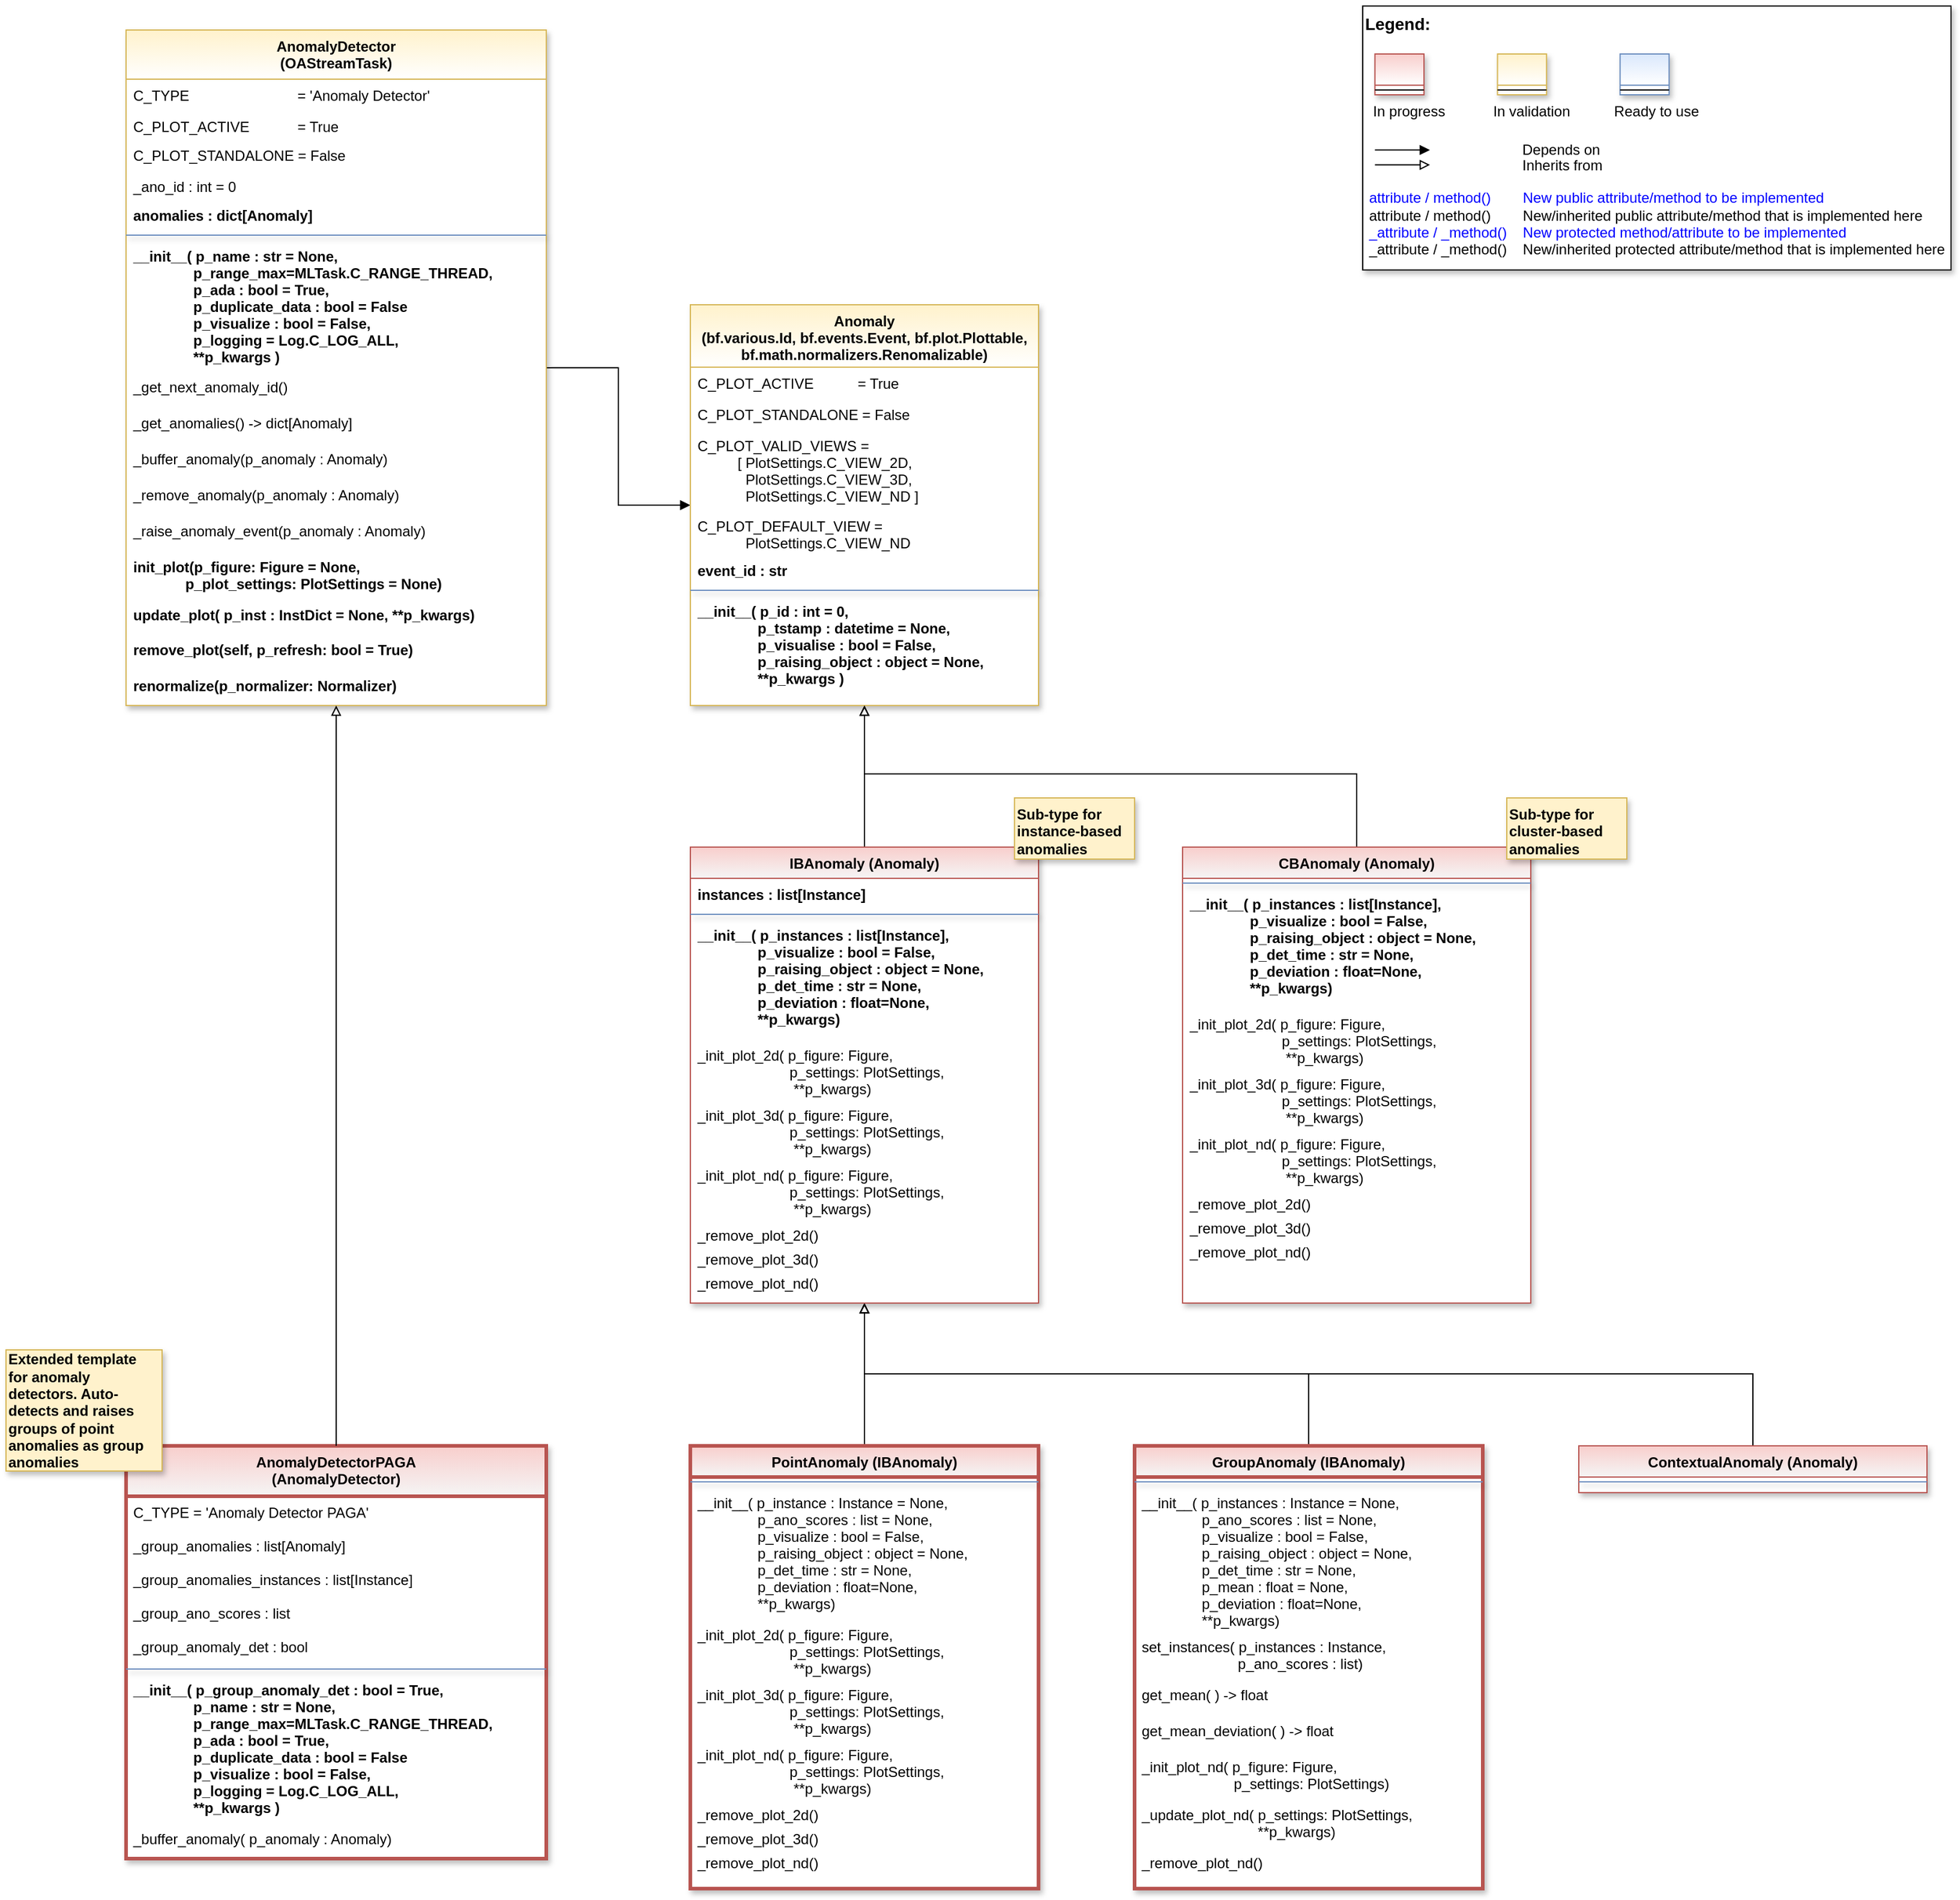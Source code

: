 <mxfile version="26.0.9">
  <diagram id="C5RBs43oDa-KdzZeNtuy" name="Page-1">
    <mxGraphModel dx="2004" dy="1237" grid="1" gridSize="10" guides="1" tooltips="1" connect="1" arrows="1" fold="1" page="1" pageScale="1" pageWidth="2336" pageHeight="1654" math="0" shadow="0">
      <root>
        <mxCell id="WIyWlLk6GJQsqaUBKTNV-0" />
        <mxCell id="WIyWlLk6GJQsqaUBKTNV-1" parent="WIyWlLk6GJQsqaUBKTNV-0" />
        <mxCell id="fcJVb3HREh7NScvAmxeq-0" value="" style="group" parent="WIyWlLk6GJQsqaUBKTNV-1" vertex="1" connectable="0">
          <mxGeometry x="1180" y="40" width="490" height="220" as="geometry" />
        </mxCell>
        <mxCell id="fcJVb3HREh7NScvAmxeq-1" value="&lt;font color=&quot;#000000&quot; size=&quot;1&quot;&gt;&lt;b style=&quot;font-size: 14px&quot;&gt;Legend:&lt;br&gt;&lt;/b&gt;&lt;/font&gt;&lt;br&gt;&lt;br&gt;&lt;br&gt;&lt;font color=&quot;#0000ff&quot; style=&quot;font-size: 6px&quot;&gt;&lt;br&gt;&lt;/font&gt;&lt;span style=&quot;color: rgb(0 , 0 , 0)&quot;&gt;&lt;font style=&quot;font-size: 4px&quot;&gt;&amp;nbsp; &amp;nbsp;&lt;/font&gt;&amp;nbsp;In progress&amp;nbsp; &amp;nbsp; &amp;nbsp; &amp;nbsp; &amp;nbsp; &amp;nbsp; In validation&amp;nbsp; &amp;nbsp; &amp;nbsp; &amp;nbsp; &amp;nbsp; &amp;nbsp;Ready to use&lt;/span&gt;&lt;font color=&quot;#000000&quot;&gt;&amp;nbsp;&lt;br&gt;&lt;/font&gt;&lt;font color=&quot;#0000ff&quot;&gt;&lt;br&gt;&lt;br&gt;&lt;br&gt;&lt;br&gt;&amp;nbsp;attribute / method()&amp;nbsp; &amp;nbsp; &amp;nbsp; &amp;nbsp; New public attribute/method to be implemented&lt;/font&gt;&lt;br&gt;&lt;font color=&quot;#000000&quot;&gt;&amp;nbsp;&lt;/font&gt;&lt;font color=&quot;#000000&quot;&gt;attribute / method()&lt;span&gt; &lt;/span&gt;&amp;nbsp; &amp;nbsp; &amp;nbsp; &amp;nbsp;New/inherited public attribute/method that is implemented here&lt;br&gt;&lt;/font&gt;&lt;font color=&quot;#0000ff&quot;&gt;&amp;nbsp;_attribute /&amp;nbsp;&lt;/font&gt;&lt;font color=&quot;#0000ff&quot;&gt;_method()&amp;nbsp; &amp;nbsp; New protected method/attribute to be implemented&lt;/font&gt;&lt;br&gt;&lt;font color=&quot;#000000&quot;&gt;&amp;nbsp;_attribute / _method()&amp;nbsp; &amp;nbsp; New/inherited protected attribute/method that is implemented here&lt;br&gt;&lt;/font&gt;&lt;font color=&quot;#000000&quot;&gt;&lt;br&gt;&lt;br&gt;&lt;br&gt;&lt;br&gt;&lt;br&gt;&lt;/font&gt;" style="text;html=1;align=left;verticalAlign=top;whiteSpace=wrap;rounded=0;fontColor=#006600;strokeColor=#000000;shadow=1;fillColor=#ffffff;" parent="fcJVb3HREh7NScvAmxeq-0" vertex="1">
          <mxGeometry width="490.0" height="220" as="geometry" />
        </mxCell>
        <mxCell id="fcJVb3HREh7NScvAmxeq-2" value="Depends on" style="endArrow=block;html=1;labelPosition=right;verticalLabelPosition=middle;align=left;verticalAlign=middle;endFill=1;fontSize=12;" parent="fcJVb3HREh7NScvAmxeq-0" edge="1">
          <mxGeometry x="-1623.125" y="-2180" width="51.042" height="50" as="geometry">
            <mxPoint x="10.208" y="120.003" as="sourcePoint" />
            <mxPoint x="55.991" y="120.003" as="targetPoint" />
            <mxPoint x="98" as="offset" />
            <Array as="points">
              <mxPoint x="30.625" y="120" />
            </Array>
          </mxGeometry>
        </mxCell>
        <mxCell id="fcJVb3HREh7NScvAmxeq-3" value="Inherits from" style="endArrow=block;html=1;labelPosition=right;verticalLabelPosition=middle;align=left;verticalAlign=middle;endFill=0;fontSize=12;" parent="fcJVb3HREh7NScvAmxeq-0" edge="1">
          <mxGeometry x="-1623.125" y="-2180" width="51.042" height="50" as="geometry">
            <mxPoint x="10.208" y="132.385" as="sourcePoint" />
            <mxPoint x="55.991" y="132.385" as="targetPoint" />
            <mxPoint x="98" y="1" as="offset" />
          </mxGeometry>
        </mxCell>
        <mxCell id="fcJVb3HREh7NScvAmxeq-4" value="" style="swimlane;fontStyle=3;align=center;verticalAlign=top;childLayout=stackLayout;horizontal=1;startSize=26;horizontalStack=0;resizeParent=1;resizeLast=0;collapsible=1;marginBottom=0;rounded=0;shadow=1;strokeWidth=1;fillColor=#f8cecc;strokeColor=#b85450;gradientColor=#ffffff;swimlaneFillColor=#ffffff;" parent="fcJVb3HREh7NScvAmxeq-0" vertex="1">
          <mxGeometry x="10.208" y="40" width="40.833" height="34" as="geometry">
            <mxRectangle x="230" y="140" width="160" height="26" as="alternateBounds" />
          </mxGeometry>
        </mxCell>
        <mxCell id="fcJVb3HREh7NScvAmxeq-5" value="" style="line;html=1;strokeWidth=1;align=left;verticalAlign=middle;spacingTop=-1;spacingLeft=3;spacingRight=3;rotatable=0;labelPosition=right;points=[];portConstraint=eastwest;" parent="fcJVb3HREh7NScvAmxeq-4" vertex="1">
          <mxGeometry y="26" width="40.833" height="8" as="geometry" />
        </mxCell>
        <mxCell id="fcJVb3HREh7NScvAmxeq-6" value="" style="swimlane;fontStyle=3;align=center;verticalAlign=top;childLayout=stackLayout;horizontal=1;startSize=26;horizontalStack=0;resizeParent=1;resizeLast=0;collapsible=1;marginBottom=0;rounded=0;shadow=1;strokeWidth=1;fillColor=#fff2cc;strokeColor=#d6b656;gradientColor=#ffffff;swimlaneFillColor=#ffffff;" parent="fcJVb3HREh7NScvAmxeq-0" vertex="1">
          <mxGeometry x="112.292" y="40" width="40.833" height="34" as="geometry">
            <mxRectangle x="230" y="140" width="160" height="26" as="alternateBounds" />
          </mxGeometry>
        </mxCell>
        <mxCell id="fcJVb3HREh7NScvAmxeq-7" value="" style="line;html=1;strokeWidth=1;align=left;verticalAlign=middle;spacingTop=-1;spacingLeft=3;spacingRight=3;rotatable=0;labelPosition=right;points=[];portConstraint=eastwest;" parent="fcJVb3HREh7NScvAmxeq-6" vertex="1">
          <mxGeometry y="26" width="40.833" height="8" as="geometry" />
        </mxCell>
        <mxCell id="fcJVb3HREh7NScvAmxeq-8" value="" style="swimlane;fontStyle=3;align=center;verticalAlign=top;childLayout=stackLayout;horizontal=1;startSize=26;horizontalStack=0;resizeParent=1;resizeLast=0;collapsible=1;marginBottom=0;rounded=0;shadow=1;strokeWidth=1;fillColor=#dae8fc;strokeColor=#6c8ebf;gradientColor=#ffffff;swimlaneFillColor=#ffffff;" parent="fcJVb3HREh7NScvAmxeq-0" vertex="1">
          <mxGeometry x="214.375" y="40" width="40.833" height="34" as="geometry">
            <mxRectangle x="230" y="140" width="160" height="26" as="alternateBounds" />
          </mxGeometry>
        </mxCell>
        <mxCell id="fcJVb3HREh7NScvAmxeq-9" value="" style="line;html=1;strokeWidth=1;align=left;verticalAlign=middle;spacingTop=-1;spacingLeft=3;spacingRight=3;rotatable=0;labelPosition=right;points=[];portConstraint=eastwest;" parent="fcJVb3HREh7NScvAmxeq-8" vertex="1">
          <mxGeometry y="26" width="40.833" height="8" as="geometry" />
        </mxCell>
        <mxCell id="0cJ1NAXk0Xtcf3CmwPfC-0" style="edgeStyle=orthogonalEdgeStyle;rounded=0;orthogonalLoop=1;jettySize=auto;html=1;endArrow=block;endFill=1;" parent="WIyWlLk6GJQsqaUBKTNV-1" source="4use4ZCXdNiZSNTW99xv-1" target="4use4ZCXdNiZSNTW99xv-16" edge="1">
          <mxGeometry relative="1" as="geometry" />
        </mxCell>
        <mxCell id="4use4ZCXdNiZSNTW99xv-1" value="AnomalyDetector&#xa;(OAStreamTask)" style="swimlane;align=center;verticalAlign=top;childLayout=stackLayout;horizontal=1;startSize=41;horizontalStack=0;resizeParent=1;resizeLast=0;collapsible=1;marginBottom=0;rounded=0;shadow=1;strokeWidth=1;fillColor=#fff2cc;strokeColor=#d6b656;swimlaneFillColor=#ffffff;gradientColor=#FFFFFF;" parent="WIyWlLk6GJQsqaUBKTNV-1" vertex="1">
          <mxGeometry x="150" y="60" width="350" height="563" as="geometry">
            <mxRectangle x="230" y="140" width="160" height="26" as="alternateBounds" />
          </mxGeometry>
        </mxCell>
        <mxCell id="4use4ZCXdNiZSNTW99xv-2" value="C_TYPE                           = &#39;Anomaly Detector&#39;" style="text;align=left;verticalAlign=top;spacingLeft=4;spacingRight=4;overflow=hidden;rotatable=0;points=[[0,0.5],[1,0.5]];portConstraint=eastwest;fontStyle=0;fontColor=default;" parent="4use4ZCXdNiZSNTW99xv-1" vertex="1">
          <mxGeometry y="41" width="350" height="26" as="geometry" />
        </mxCell>
        <mxCell id="oLJumqx1HHhM9YScGNT0-0" value="C_PLOT_ACTIVE&amp;nbsp; &amp;nbsp; &amp;nbsp; &amp;nbsp; &amp;nbsp;&lt;span style=&quot;white-space: pre;&quot;&gt;&#x9;&lt;/span&gt;&amp;nbsp;= True" style="text;align=left;verticalAlign=top;spacingLeft=4;spacingRight=4;overflow=hidden;rotatable=0;points=[[0,0.5],[1,0.5]];portConstraint=eastwest;html=1;" parent="4use4ZCXdNiZSNTW99xv-1" vertex="1">
          <mxGeometry y="67" width="350" height="24" as="geometry" />
        </mxCell>
        <mxCell id="iRqbgX-deYLXcJWkZiLP-0" value="C_PLOT_STANDALONE = False" style="text;align=left;verticalAlign=top;spacingLeft=4;spacingRight=4;overflow=hidden;rotatable=0;points=[[0,0.5],[1,0.5]];portConstraint=eastwest;" parent="4use4ZCXdNiZSNTW99xv-1" vertex="1">
          <mxGeometry y="91" width="350" height="26" as="geometry" />
        </mxCell>
        <mxCell id="K-uiR6WVb6SvZu_kqw6H-5" value="_ano_id : int = 0" style="text;align=left;verticalAlign=top;spacingLeft=4;spacingRight=4;overflow=hidden;rotatable=0;points=[[0,0.5],[1,0.5]];portConstraint=eastwest;" parent="4use4ZCXdNiZSNTW99xv-1" vertex="1">
          <mxGeometry y="117" width="350" height="24" as="geometry" />
        </mxCell>
        <mxCell id="7JkVl93vQoOUYRVFK4Rs-0" value="anomalies : dict[Anomaly]" style="text;align=left;verticalAlign=top;spacingLeft=4;spacingRight=4;overflow=hidden;rotatable=0;points=[[0,0.5],[1,0.5]];portConstraint=eastwest;fontStyle=1" parent="4use4ZCXdNiZSNTW99xv-1" vertex="1">
          <mxGeometry y="141" width="350" height="26" as="geometry" />
        </mxCell>
        <mxCell id="4use4ZCXdNiZSNTW99xv-5" value="" style="line;html=1;strokeWidth=1;align=center;verticalAlign=top;spacingTop=-1;spacingLeft=3;spacingRight=3;rotatable=0;labelPosition=right;points=[];portConstraint=eastwest;rounded=0;shadow=1;strokeColor=#6c8ebf;swimlaneFillColor=#ffffff;fontFamily=Helvetica;fontSize=12;fontColor=default;fontStyle=3;fillColor=#dae8fc;gradientColor=#ffffff;" parent="4use4ZCXdNiZSNTW99xv-1" vertex="1">
          <mxGeometry y="167" width="350" height="8" as="geometry" />
        </mxCell>
        <mxCell id="4use4ZCXdNiZSNTW99xv-6" value="__init__( p_name : str = None,&#xa;               p_range_max=MLTask.C_RANGE_THREAD,&#xa;               p_ada : bool = True,&#xa;               p_duplicate_data : bool = False&#xa;               p_visualize : bool = False,&#xa;               p_logging = Log.C_LOG_ALL,&#xa;               **p_kwargs )" style="text;align=left;verticalAlign=top;spacingLeft=4;spacingRight=4;overflow=hidden;rotatable=0;points=[[0,0.5],[1,0.5]];portConstraint=eastwest;fontStyle=1" parent="4use4ZCXdNiZSNTW99xv-1" vertex="1">
          <mxGeometry y="175" width="350" height="109" as="geometry" />
        </mxCell>
        <mxCell id="N38WU9mJ-Era6qwWuLtT-0" value="_get_next_anomaly_id()" style="text;align=left;verticalAlign=top;spacingLeft=4;spacingRight=4;overflow=hidden;rotatable=0;points=[[0,0.5],[1,0.5]];portConstraint=eastwest;shadow=1;" parent="4use4ZCXdNiZSNTW99xv-1" vertex="1">
          <mxGeometry y="284" width="350" height="30" as="geometry" />
        </mxCell>
        <mxCell id="4use4ZCXdNiZSNTW99xv-8" value="_get_anomalies() -&gt; dict[Anomaly]" style="text;align=left;verticalAlign=top;spacingLeft=4;spacingRight=4;overflow=hidden;rotatable=0;points=[[0,0.5],[1,0.5]];portConstraint=eastwest;shadow=1;fontStyle=0;fontColor=default;" parent="4use4ZCXdNiZSNTW99xv-1" vertex="1">
          <mxGeometry y="314" width="350" height="30" as="geometry" />
        </mxCell>
        <mxCell id="oLJumqx1HHhM9YScGNT0-2" value="_buffer_anomaly(p_anomaly : Anomaly)" style="text;align=left;verticalAlign=top;spacingLeft=4;spacingRight=4;overflow=hidden;rotatable=0;points=[[0,0.5],[1,0.5]];portConstraint=eastwest;shadow=1;" parent="4use4ZCXdNiZSNTW99xv-1" vertex="1">
          <mxGeometry y="344" width="350" height="30" as="geometry" />
        </mxCell>
        <mxCell id="oLJumqx1HHhM9YScGNT0-3" value="_remove_anomaly(p_anomaly : Anomaly)" style="text;align=left;verticalAlign=top;spacingLeft=4;spacingRight=4;overflow=hidden;rotatable=0;points=[[0,0.5],[1,0.5]];portConstraint=eastwest;shadow=1;" parent="4use4ZCXdNiZSNTW99xv-1" vertex="1">
          <mxGeometry y="374" width="350" height="30" as="geometry" />
        </mxCell>
        <mxCell id="oLJumqx1HHhM9YScGNT0-4" value="_raise_anomaly_event(p_anomaly : Anomaly)" style="text;align=left;verticalAlign=top;spacingLeft=4;spacingRight=4;overflow=hidden;rotatable=0;points=[[0,0.5],[1,0.5]];portConstraint=eastwest;shadow=1;" parent="4use4ZCXdNiZSNTW99xv-1" vertex="1">
          <mxGeometry y="404" width="350" height="30" as="geometry" />
        </mxCell>
        <mxCell id="oLJumqx1HHhM9YScGNT0-5" value="init_plot(p_figure: Figure = None,&#xa;             p_plot_settings: PlotSettings = None)" style="text;align=left;verticalAlign=top;spacingLeft=4;spacingRight=4;overflow=hidden;rotatable=0;points=[[0,0.5],[1,0.5]];portConstraint=eastwest;shadow=1;fontStyle=1" parent="4use4ZCXdNiZSNTW99xv-1" vertex="1">
          <mxGeometry y="434" width="350" height="40" as="geometry" />
        </mxCell>
        <mxCell id="oLJumqx1HHhM9YScGNT0-6" value="update_plot( p_inst : InstDict = None, **p_kwargs)" style="text;align=left;verticalAlign=top;spacingLeft=4;spacingRight=4;overflow=hidden;rotatable=0;points=[[0,0.5],[1,0.5]];portConstraint=eastwest;shadow=1;fontStyle=1" parent="4use4ZCXdNiZSNTW99xv-1" vertex="1">
          <mxGeometry y="474" width="350" height="29" as="geometry" />
        </mxCell>
        <mxCell id="oLJumqx1HHhM9YScGNT0-7" value="remove_plot(self, p_refresh: bool = True)" style="text;align=left;verticalAlign=top;spacingLeft=4;spacingRight=4;overflow=hidden;rotatable=0;points=[[0,0.5],[1,0.5]];portConstraint=eastwest;shadow=1;fontStyle=1" parent="4use4ZCXdNiZSNTW99xv-1" vertex="1">
          <mxGeometry y="503" width="350" height="30" as="geometry" />
        </mxCell>
        <mxCell id="hOcUKRqpv3udX4BvXm5B-0" value="renormalize(p_normalizer: Normalizer) " style="text;align=left;verticalAlign=top;spacingLeft=4;spacingRight=4;overflow=hidden;rotatable=0;points=[[0,0.5],[1,0.5]];portConstraint=eastwest;shadow=1;fontStyle=1" parent="4use4ZCXdNiZSNTW99xv-1" vertex="1">
          <mxGeometry y="533" width="350" height="30" as="geometry" />
        </mxCell>
        <mxCell id="4use4ZCXdNiZSNTW99xv-16" value="Anomaly &#xa;(bf.various.Id, bf.events.Event, bf.plot.Plottable,&#xa;bf.math.normalizers.Renomalizable)" style="swimlane;fontStyle=1;align=center;verticalAlign=top;childLayout=stackLayout;horizontal=1;startSize=52;horizontalStack=0;resizeParent=1;resizeLast=0;collapsible=1;marginBottom=0;rounded=0;shadow=1;strokeWidth=1;fillColor=#fff2cc;strokeColor=#d6b656;swimlaneFillColor=#ffffff;fontFamily=Helvetica;fontSize=12;gradientColor=#FFFFFF;" parent="WIyWlLk6GJQsqaUBKTNV-1" vertex="1">
          <mxGeometry x="620" y="289" width="290" height="334" as="geometry">
            <mxRectangle x="230" y="140" width="160" height="26" as="alternateBounds" />
          </mxGeometry>
        </mxCell>
        <mxCell id="oLJumqx1HHhM9YScGNT0-23" value="C_PLOT_ACTIVE           = True" style="text;align=left;verticalAlign=top;spacingLeft=4;spacingRight=4;overflow=hidden;rotatable=0;points=[[0,0.5],[1,0.5]];portConstraint=eastwest;" parent="4use4ZCXdNiZSNTW99xv-16" vertex="1">
          <mxGeometry y="52" width="290" height="26" as="geometry" />
        </mxCell>
        <mxCell id="oLJumqx1HHhM9YScGNT0-24" value="C_PLOT_STANDALONE = False" style="text;align=left;verticalAlign=top;spacingLeft=4;spacingRight=4;overflow=hidden;rotatable=0;points=[[0,0.5],[1,0.5]];portConstraint=eastwest;" parent="4use4ZCXdNiZSNTW99xv-16" vertex="1">
          <mxGeometry y="78" width="290" height="26" as="geometry" />
        </mxCell>
        <mxCell id="oLJumqx1HHhM9YScGNT0-25" value="C_PLOT_VALID_VIEWS = &#xa;          [ PlotSettings.C_VIEW_2D, &#xa;            PlotSettings.C_VIEW_3D, &#xa;            PlotSettings.C_VIEW_ND ]" style="text;align=left;verticalAlign=top;spacingLeft=4;spacingRight=4;overflow=hidden;rotatable=0;points=[[0,0.5],[1,0.5]];portConstraint=eastwest;" parent="4use4ZCXdNiZSNTW99xv-16" vertex="1">
          <mxGeometry y="104" width="290" height="67" as="geometry" />
        </mxCell>
        <mxCell id="oLJumqx1HHhM9YScGNT0-26" value="C_PLOT_DEFAULT_VIEW = &#xa;            PlotSettings.C_VIEW_ND" style="text;align=left;verticalAlign=top;spacingLeft=4;spacingRight=4;overflow=hidden;rotatable=0;points=[[0,0.5],[1,0.5]];portConstraint=eastwest;" parent="4use4ZCXdNiZSNTW99xv-16" vertex="1">
          <mxGeometry y="171" width="290" height="37" as="geometry" />
        </mxCell>
        <mxCell id="K-uiR6WVb6SvZu_kqw6H-1" value="event_id : str" style="text;align=left;verticalAlign=top;spacingLeft=4;spacingRight=4;overflow=hidden;rotatable=0;points=[[0,0.5],[1,0.5]];portConstraint=eastwest;fontStyle=1" parent="4use4ZCXdNiZSNTW99xv-16" vertex="1">
          <mxGeometry y="208" width="290" height="26" as="geometry" />
        </mxCell>
        <mxCell id="4use4ZCXdNiZSNTW99xv-20" value="" style="line;html=1;strokeWidth=1;align=center;verticalAlign=top;spacingTop=-1;spacingLeft=3;spacingRight=3;rotatable=0;labelPosition=right;points=[];portConstraint=eastwest;rounded=0;shadow=1;strokeColor=#6c8ebf;swimlaneFillColor=#ffffff;fontFamily=Helvetica;fontSize=12;fontColor=default;fontStyle=1;fillColor=#dae8fc;gradientColor=#ffffff;" parent="4use4ZCXdNiZSNTW99xv-16" vertex="1">
          <mxGeometry y="234" width="290" height="8" as="geometry" />
        </mxCell>
        <mxCell id="4use4ZCXdNiZSNTW99xv-21" value="__init__( p_id : int = 0,&#xa;               p_tstamp : datetime = None,&#xa;               p_visualise : bool = False,&#xa;               p_raising_object : object = None,&#xa;               **p_kwargs )" style="text;align=left;verticalAlign=top;spacingLeft=4;spacingRight=4;overflow=hidden;rotatable=0;points=[[0,0.5],[1,0.5]];portConstraint=eastwest;fontStyle=1" parent="4use4ZCXdNiZSNTW99xv-16" vertex="1">
          <mxGeometry y="242" width="290" height="82" as="geometry" />
        </mxCell>
        <mxCell id="7JkVl93vQoOUYRVFK4Rs-23" style="edgeStyle=orthogonalEdgeStyle;rounded=0;orthogonalLoop=1;jettySize=auto;html=1;endArrow=block;endFill=0;" parent="WIyWlLk6GJQsqaUBKTNV-1" source="p2okAq9_pR5mkignAm-u-1" target="7JkVl93vQoOUYRVFK4Rs-1" edge="1">
          <mxGeometry relative="1" as="geometry" />
        </mxCell>
        <mxCell id="p2okAq9_pR5mkignAm-u-1" value="PointAnomaly (IBAnomaly)" style="swimlane;fontStyle=1;align=center;verticalAlign=top;childLayout=stackLayout;horizontal=1;startSize=26;horizontalStack=0;resizeParent=1;resizeLast=0;collapsible=1;marginBottom=0;rounded=0;shadow=1;strokeWidth=3;fillColor=#f8cecc;strokeColor=#b85450;swimlaneFillColor=#ffffff;fontFamily=Helvetica;fontSize=12;gradientColor=#F5F5F5;" parent="WIyWlLk6GJQsqaUBKTNV-1" vertex="1">
          <mxGeometry x="620" y="1240" width="290" height="369" as="geometry">
            <mxRectangle x="230" y="140" width="160" height="26" as="alternateBounds" />
          </mxGeometry>
        </mxCell>
        <mxCell id="p2okAq9_pR5mkignAm-u-5" value="" style="line;html=1;strokeWidth=1;align=center;verticalAlign=top;spacingTop=-1;spacingLeft=3;spacingRight=3;rotatable=0;labelPosition=right;points=[];portConstraint=eastwest;rounded=0;shadow=1;strokeColor=#6c8ebf;swimlaneFillColor=#ffffff;fontFamily=Helvetica;fontSize=12;fontColor=default;fontStyle=1;fillColor=#dae8fc;gradientColor=#ffffff;" parent="p2okAq9_pR5mkignAm-u-1" vertex="1">
          <mxGeometry y="26" width="290" height="8" as="geometry" />
        </mxCell>
        <mxCell id="p2okAq9_pR5mkignAm-u-6" value="__init__( p_instance : Instance = None,&#xa;               p_ano_scores : list = None,&#xa;               p_visualize : bool = False,&#xa;               p_raising_object : object = None,&#xa;               p_det_time : str = None,&#xa;               p_deviation : float=None,&#xa;               **p_kwargs)" style="text;align=left;verticalAlign=top;spacingLeft=4;spacingRight=4;overflow=hidden;rotatable=0;points=[[0,0.5],[1,0.5]];portConstraint=eastwest;" parent="p2okAq9_pR5mkignAm-u-1" vertex="1">
          <mxGeometry y="34" width="290" height="110" as="geometry" />
        </mxCell>
        <mxCell id="oLJumqx1HHhM9YScGNT0-30" value="_init_plot_2d( p_figure: Figure,&#xa;                       p_settings: PlotSettings,&#xa;                        **p_kwargs)" style="text;align=left;verticalAlign=top;spacingLeft=4;spacingRight=4;overflow=hidden;rotatable=0;points=[[0,0.5],[1,0.5]];portConstraint=eastwest;" parent="p2okAq9_pR5mkignAm-u-1" vertex="1">
          <mxGeometry y="144" width="290" height="50" as="geometry" />
        </mxCell>
        <mxCell id="N38WU9mJ-Era6qwWuLtT-4" value="_init_plot_3d( p_figure: Figure,&#xa;                       p_settings: PlotSettings,&#xa;                        **p_kwargs)" style="text;align=left;verticalAlign=top;spacingLeft=4;spacingRight=4;overflow=hidden;rotatable=0;points=[[0,0.5],[1,0.5]];portConstraint=eastwest;" parent="p2okAq9_pR5mkignAm-u-1" vertex="1">
          <mxGeometry y="194" width="290" height="50" as="geometry" />
        </mxCell>
        <mxCell id="N38WU9mJ-Era6qwWuLtT-5" value="_init_plot_nd( p_figure: Figure,&#xa;                       p_settings: PlotSettings,&#xa;                        **p_kwargs)" style="text;align=left;verticalAlign=top;spacingLeft=4;spacingRight=4;overflow=hidden;rotatable=0;points=[[0,0.5],[1,0.5]];portConstraint=eastwest;" parent="p2okAq9_pR5mkignAm-u-1" vertex="1">
          <mxGeometry y="244" width="290" height="50" as="geometry" />
        </mxCell>
        <mxCell id="oLJumqx1HHhM9YScGNT0-31" value="_remove_plot_2d()" style="text;align=left;verticalAlign=top;spacingLeft=4;spacingRight=4;overflow=hidden;rotatable=0;points=[[0,0.5],[1,0.5]];portConstraint=eastwest;" parent="p2okAq9_pR5mkignAm-u-1" vertex="1">
          <mxGeometry y="294" width="290" height="20" as="geometry" />
        </mxCell>
        <mxCell id="N38WU9mJ-Era6qwWuLtT-6" value="_remove_plot_3d()" style="text;align=left;verticalAlign=top;spacingLeft=4;spacingRight=4;overflow=hidden;rotatable=0;points=[[0,0.5],[1,0.5]];portConstraint=eastwest;" parent="p2okAq9_pR5mkignAm-u-1" vertex="1">
          <mxGeometry y="314" width="290" height="20" as="geometry" />
        </mxCell>
        <mxCell id="N38WU9mJ-Era6qwWuLtT-7" value="_remove_plot_nd()" style="text;align=left;verticalAlign=top;spacingLeft=4;spacingRight=4;overflow=hidden;rotatable=0;points=[[0,0.5],[1,0.5]];portConstraint=eastwest;" parent="p2okAq9_pR5mkignAm-u-1" vertex="1">
          <mxGeometry y="334" width="290" height="20" as="geometry" />
        </mxCell>
        <mxCell id="7JkVl93vQoOUYRVFK4Rs-24" style="edgeStyle=orthogonalEdgeStyle;rounded=0;orthogonalLoop=1;jettySize=auto;html=1;endArrow=block;endFill=0;" parent="WIyWlLk6GJQsqaUBKTNV-1" source="y2l99iwQbg-wAnSwsQFK-0" target="7JkVl93vQoOUYRVFK4Rs-1" edge="1">
          <mxGeometry relative="1" as="geometry">
            <Array as="points">
              <mxPoint x="1135" y="1180" />
              <mxPoint x="765" y="1180" />
            </Array>
          </mxGeometry>
        </mxCell>
        <mxCell id="y2l99iwQbg-wAnSwsQFK-0" value="GroupAnomaly (IBAnomaly)" style="swimlane;align=center;verticalAlign=top;childLayout=stackLayout;horizontal=1;startSize=26;horizontalStack=0;resizeParent=1;resizeLast=0;collapsible=1;marginBottom=0;rounded=0;shadow=1;strokeWidth=3;fillColor=#f8cecc;strokeColor=#b85450;swimlaneFillColor=#ffffff;gradientColor=#F5F5F5;" parent="WIyWlLk6GJQsqaUBKTNV-1" vertex="1">
          <mxGeometry x="990" y="1240" width="290" height="369" as="geometry">
            <mxRectangle x="230" y="140" width="160" height="26" as="alternateBounds" />
          </mxGeometry>
        </mxCell>
        <mxCell id="y2l99iwQbg-wAnSwsQFK-2" value="" style="line;html=1;strokeWidth=1;align=center;verticalAlign=top;spacingTop=-1;spacingLeft=3;spacingRight=3;rotatable=0;labelPosition=right;points=[];portConstraint=eastwest;rounded=0;shadow=1;strokeColor=#6c8ebf;swimlaneFillColor=#ffffff;fontFamily=Helvetica;fontSize=12;fontColor=default;fontStyle=1;fillColor=#dae8fc;gradientColor=#ffffff;" parent="y2l99iwQbg-wAnSwsQFK-0" vertex="1">
          <mxGeometry y="26" width="290" height="8" as="geometry" />
        </mxCell>
        <mxCell id="y2l99iwQbg-wAnSwsQFK-3" value="__init__( p_instances : Instance = None,&#xa;               p_ano_scores : list = None,&#xa;               p_visualize : bool = False,&#xa;               p_raising_object : object = None,&#xa;               p_det_time : str = None,&#xa;               p_mean : float = None,&#xa;               p_deviation : float=None,&#xa;               **p_kwargs)" style="text;align=left;verticalAlign=top;spacingLeft=4;spacingRight=4;overflow=hidden;rotatable=0;points=[[0,0.5],[1,0.5]];portConstraint=eastwest;" parent="y2l99iwQbg-wAnSwsQFK-0" vertex="1">
          <mxGeometry y="34" width="290" height="120" as="geometry" />
        </mxCell>
        <mxCell id="hOcUKRqpv3udX4BvXm5B-10" value="set_instances( p_instances : Instance,&#xa;                        p_ano_scores : list)" style="text;align=left;verticalAlign=top;spacingLeft=4;spacingRight=4;overflow=hidden;rotatable=0;points=[[0,0.5],[1,0.5]];portConstraint=eastwest;" parent="y2l99iwQbg-wAnSwsQFK-0" vertex="1">
          <mxGeometry y="154" width="290" height="40" as="geometry" />
        </mxCell>
        <mxCell id="iRqbgX-deYLXcJWkZiLP-6" value="get_mean( ) -&gt; float" style="text;align=left;verticalAlign=top;spacingLeft=4;spacingRight=4;overflow=hidden;rotatable=0;points=[[0,0.5],[1,0.5]];portConstraint=eastwest;" parent="y2l99iwQbg-wAnSwsQFK-0" vertex="1">
          <mxGeometry y="194" width="290" height="30" as="geometry" />
        </mxCell>
        <mxCell id="0cJ1NAXk0Xtcf3CmwPfC-10" value="get_mean_deviation( ) -&gt; float" style="text;align=left;verticalAlign=top;spacingLeft=4;spacingRight=4;overflow=hidden;rotatable=0;points=[[0,0.5],[1,0.5]];portConstraint=eastwest;" parent="y2l99iwQbg-wAnSwsQFK-0" vertex="1">
          <mxGeometry y="224" width="290" height="30" as="geometry" />
        </mxCell>
        <mxCell id="oLJumqx1HHhM9YScGNT0-34" value="_init_plot_nd( p_figure: Figure,&#xa;                       p_settings: PlotSettings)" style="text;align=left;verticalAlign=top;spacingLeft=4;spacingRight=4;overflow=hidden;rotatable=0;points=[[0,0.5],[1,0.5]];portConstraint=eastwest;" parent="y2l99iwQbg-wAnSwsQFK-0" vertex="1">
          <mxGeometry y="254" width="290" height="40" as="geometry" />
        </mxCell>
        <mxCell id="N38WU9mJ-Era6qwWuLtT-8" value="_update_plot_nd( p_settings: PlotSettings,&#xa;                             **p_kwargs)" style="text;align=left;verticalAlign=top;spacingLeft=4;spacingRight=4;overflow=hidden;rotatable=0;points=[[0,0.5],[1,0.5]];portConstraint=eastwest;" parent="y2l99iwQbg-wAnSwsQFK-0" vertex="1">
          <mxGeometry y="294" width="290" height="40" as="geometry" />
        </mxCell>
        <mxCell id="N38WU9mJ-Era6qwWuLtT-14" value="_remove_plot_nd()" style="text;align=left;verticalAlign=top;spacingLeft=4;spacingRight=4;overflow=hidden;rotatable=0;points=[[0,0.5],[1,0.5]];portConstraint=eastwest;" parent="y2l99iwQbg-wAnSwsQFK-0" vertex="1">
          <mxGeometry y="334" width="290" height="20" as="geometry" />
        </mxCell>
        <mxCell id="7JkVl93vQoOUYRVFK4Rs-25" style="edgeStyle=orthogonalEdgeStyle;rounded=0;orthogonalLoop=1;jettySize=auto;html=1;endArrow=block;endFill=0;" parent="WIyWlLk6GJQsqaUBKTNV-1" source="y2l99iwQbg-wAnSwsQFK-5" target="7JkVl93vQoOUYRVFK4Rs-1" edge="1">
          <mxGeometry relative="1" as="geometry">
            <Array as="points">
              <mxPoint x="1505" y="1180" />
              <mxPoint x="765" y="1180" />
            </Array>
          </mxGeometry>
        </mxCell>
        <mxCell id="y2l99iwQbg-wAnSwsQFK-5" value="ContextualAnomaly (Anomaly)" style="swimlane;fontStyle=1;align=center;verticalAlign=top;childLayout=stackLayout;horizontal=1;startSize=26;horizontalStack=0;resizeParent=1;resizeLast=0;collapsible=1;marginBottom=0;rounded=0;shadow=1;strokeWidth=1;fillColor=#f8cecc;strokeColor=#b85450;swimlaneFillColor=#ffffff;fontFamily=Helvetica;fontSize=12;gradientColor=#F5F5F5;" parent="WIyWlLk6GJQsqaUBKTNV-1" vertex="1">
          <mxGeometry x="1360" y="1240" width="290" height="39" as="geometry">
            <mxRectangle x="230" y="140" width="160" height="26" as="alternateBounds" />
          </mxGeometry>
        </mxCell>
        <mxCell id="y2l99iwQbg-wAnSwsQFK-7" value="" style="line;html=1;strokeWidth=1;align=center;verticalAlign=top;spacingTop=-1;spacingLeft=3;spacingRight=3;rotatable=0;labelPosition=right;points=[];portConstraint=eastwest;rounded=0;shadow=1;strokeColor=#6c8ebf;swimlaneFillColor=#ffffff;fontFamily=Helvetica;fontSize=12;fontColor=default;fontStyle=1;fillColor=#dae8fc;gradientColor=#ffffff;" parent="y2l99iwQbg-wAnSwsQFK-5" vertex="1">
          <mxGeometry y="26" width="290" height="8" as="geometry" />
        </mxCell>
        <mxCell id="hOcUKRqpv3udX4BvXm5B-1" value="AnomalyDetectorPAGA&#xa;(AnomalyDetector)" style="swimlane;fontStyle=1;align=center;verticalAlign=top;childLayout=stackLayout;horizontal=1;startSize=42;horizontalStack=0;resizeParent=1;resizeLast=0;collapsible=1;marginBottom=0;rounded=0;shadow=1;strokeWidth=3;fillColor=#f8cecc;strokeColor=#b85450;swimlaneFillColor=#ffffff;fontFamily=Helvetica;fontSize=12;gradientColor=#F5F5F5;" parent="WIyWlLk6GJQsqaUBKTNV-1" vertex="1">
          <mxGeometry x="150" y="1240" width="350" height="344" as="geometry">
            <mxRectangle x="230" y="140" width="160" height="26" as="alternateBounds" />
          </mxGeometry>
        </mxCell>
        <mxCell id="hOcUKRqpv3udX4BvXm5B-2" value="C_TYPE = &#39;Anomaly Detector PAGA&#39;" style="text;align=left;verticalAlign=top;spacingLeft=4;spacingRight=4;overflow=hidden;rotatable=0;points=[[0,0.5],[1,0.5]];portConstraint=eastwest;" parent="hOcUKRqpv3udX4BvXm5B-1" vertex="1">
          <mxGeometry y="42" width="350" height="28" as="geometry" />
        </mxCell>
        <mxCell id="K-uiR6WVb6SvZu_kqw6H-8" value="_group_anomalies : list[Anomaly]" style="text;align=left;verticalAlign=top;spacingLeft=4;spacingRight=4;overflow=hidden;rotatable=0;points=[[0,0.5],[1,0.5]];portConstraint=eastwest;" parent="hOcUKRqpv3udX4BvXm5B-1" vertex="1">
          <mxGeometry y="70" width="350" height="28" as="geometry" />
        </mxCell>
        <mxCell id="K-uiR6WVb6SvZu_kqw6H-9" value="_group_anomalies_instances : list[Instance]" style="text;align=left;verticalAlign=top;spacingLeft=4;spacingRight=4;overflow=hidden;rotatable=0;points=[[0,0.5],[1,0.5]];portConstraint=eastwest;" parent="hOcUKRqpv3udX4BvXm5B-1" vertex="1">
          <mxGeometry y="98" width="350" height="28" as="geometry" />
        </mxCell>
        <mxCell id="K-uiR6WVb6SvZu_kqw6H-10" value="_group_ano_scores : list" style="text;align=left;verticalAlign=top;spacingLeft=4;spacingRight=4;overflow=hidden;rotatable=0;points=[[0,0.5],[1,0.5]];portConstraint=eastwest;" parent="hOcUKRqpv3udX4BvXm5B-1" vertex="1">
          <mxGeometry y="126" width="350" height="28" as="geometry" />
        </mxCell>
        <mxCell id="K-uiR6WVb6SvZu_kqw6H-11" value="_group_anomaly_det : bool" style="text;align=left;verticalAlign=top;spacingLeft=4;spacingRight=4;overflow=hidden;rotatable=0;points=[[0,0.5],[1,0.5]];portConstraint=eastwest;" parent="hOcUKRqpv3udX4BvXm5B-1" vertex="1">
          <mxGeometry y="154" width="350" height="28" as="geometry" />
        </mxCell>
        <mxCell id="hOcUKRqpv3udX4BvXm5B-3" value="" style="line;html=1;strokeWidth=1;align=center;verticalAlign=top;spacingTop=-1;spacingLeft=3;spacingRight=3;rotatable=0;labelPosition=right;points=[];portConstraint=eastwest;rounded=0;shadow=1;strokeColor=#6c8ebf;swimlaneFillColor=#ffffff;fontFamily=Helvetica;fontSize=12;fontColor=default;fontStyle=1;fillColor=#dae8fc;gradientColor=#ffffff;" parent="hOcUKRqpv3udX4BvXm5B-1" vertex="1">
          <mxGeometry y="182" width="350" height="8" as="geometry" />
        </mxCell>
        <mxCell id="hOcUKRqpv3udX4BvXm5B-4" value="__init__( p_group_anomaly_det : bool = True,&#xa;               p_name : str = None,&#xa;               p_range_max=MLTask.C_RANGE_THREAD,&#xa;               p_ada : bool = True,&#xa;               p_duplicate_data : bool = False&#xa;               p_visualize : bool = False,&#xa;               p_logging = Log.C_LOG_ALL,&#xa;               **p_kwargs )" style="text;align=left;verticalAlign=top;spacingLeft=4;spacingRight=4;overflow=hidden;rotatable=0;points=[[0,0.5],[1,0.5]];portConstraint=eastwest;fontStyle=1" parent="hOcUKRqpv3udX4BvXm5B-1" vertex="1">
          <mxGeometry y="190" width="350" height="124" as="geometry" />
        </mxCell>
        <mxCell id="hOcUKRqpv3udX4BvXm5B-5" value="_buffer_anomaly( p_anomaly : Anomaly)" style="text;align=left;verticalAlign=top;spacingLeft=4;spacingRight=4;overflow=hidden;rotatable=0;points=[[0,0.5],[1,0.5]];portConstraint=eastwest;shadow=1;" parent="hOcUKRqpv3udX4BvXm5B-1" vertex="1">
          <mxGeometry y="314" width="350" height="30" as="geometry" />
        </mxCell>
        <mxCell id="hOcUKRqpv3udX4BvXm5B-7" style="edgeStyle=orthogonalEdgeStyle;rounded=0;orthogonalLoop=1;jettySize=auto;html=1;fontColor=#0000FF;endArrow=block;endFill=0;exitX=0.5;exitY=0;exitDx=0;exitDy=0;entryX=0.5;entryY=1;entryDx=0;entryDy=0;" parent="WIyWlLk6GJQsqaUBKTNV-1" source="hOcUKRqpv3udX4BvXm5B-1" target="4use4ZCXdNiZSNTW99xv-1" edge="1">
          <mxGeometry relative="1" as="geometry">
            <mxPoint x="410" y="661" as="targetPoint" />
            <Array as="points" />
            <mxPoint x="299.74" y="689" as="sourcePoint" />
          </mxGeometry>
        </mxCell>
        <mxCell id="0cJ1NAXk0Xtcf3CmwPfC-8" value="Extended template&amp;nbsp;&lt;div&gt;for anomaly detectors. Auto-detects and raises groups of point anomalies as group anomalies&lt;/div&gt;" style="rounded=0;whiteSpace=wrap;html=1;fillColor=#fff2cc;strokeColor=#d6b656;shadow=1;align=left;fontStyle=1" parent="WIyWlLk6GJQsqaUBKTNV-1" vertex="1">
          <mxGeometry x="50" y="1160" width="130" height="101" as="geometry" />
        </mxCell>
        <mxCell id="7JkVl93vQoOUYRVFK4Rs-10" style="edgeStyle=orthogonalEdgeStyle;rounded=0;orthogonalLoop=1;jettySize=auto;html=1;endArrow=block;endFill=0;" parent="WIyWlLk6GJQsqaUBKTNV-1" source="7JkVl93vQoOUYRVFK4Rs-1" target="4use4ZCXdNiZSNTW99xv-16" edge="1">
          <mxGeometry relative="1" as="geometry" />
        </mxCell>
        <mxCell id="7JkVl93vQoOUYRVFK4Rs-1" value="IBAnomaly (Anomaly)" style="swimlane;fontStyle=1;align=center;verticalAlign=top;childLayout=stackLayout;horizontal=1;startSize=26;horizontalStack=0;resizeParent=1;resizeLast=0;collapsible=1;marginBottom=0;rounded=0;shadow=1;strokeWidth=1;fillColor=#f8cecc;strokeColor=#b85450;swimlaneFillColor=#ffffff;fontFamily=Helvetica;fontSize=12;gradientColor=#F5F5F5;" parent="WIyWlLk6GJQsqaUBKTNV-1" vertex="1">
          <mxGeometry x="620" y="741" width="290" height="380" as="geometry">
            <mxRectangle x="230" y="140" width="160" height="26" as="alternateBounds" />
          </mxGeometry>
        </mxCell>
        <mxCell id="K-uiR6WVb6SvZu_kqw6H-3" value="instances : list[Instance]" style="text;align=left;verticalAlign=top;spacingLeft=4;spacingRight=4;overflow=hidden;rotatable=0;points=[[0,0.5],[1,0.5]];portConstraint=eastwest;fontStyle=1" parent="7JkVl93vQoOUYRVFK4Rs-1" vertex="1">
          <mxGeometry y="26" width="290" height="26" as="geometry" />
        </mxCell>
        <mxCell id="7JkVl93vQoOUYRVFK4Rs-2" value="" style="line;html=1;strokeWidth=1;align=center;verticalAlign=top;spacingTop=-1;spacingLeft=3;spacingRight=3;rotatable=0;labelPosition=right;points=[];portConstraint=eastwest;rounded=0;shadow=1;strokeColor=#6c8ebf;swimlaneFillColor=#ffffff;fontFamily=Helvetica;fontSize=12;fontColor=default;fontStyle=1;fillColor=#dae8fc;gradientColor=#ffffff;" parent="7JkVl93vQoOUYRVFK4Rs-1" vertex="1">
          <mxGeometry y="52" width="290" height="8" as="geometry" />
        </mxCell>
        <mxCell id="7JkVl93vQoOUYRVFK4Rs-3" value="__init__( p_instances : list[Instance],&#xa;               p_visualize : bool = False,&#xa;               p_raising_object : object = None,&#xa;               p_det_time : str = None,&#xa;               p_deviation : float=None,&#xa;               **p_kwargs)" style="text;align=left;verticalAlign=top;spacingLeft=4;spacingRight=4;overflow=hidden;rotatable=0;points=[[0,0.5],[1,0.5]];portConstraint=eastwest;fontStyle=1" parent="7JkVl93vQoOUYRVFK4Rs-1" vertex="1">
          <mxGeometry y="60" width="290" height="100" as="geometry" />
        </mxCell>
        <mxCell id="7JkVl93vQoOUYRVFK4Rs-4" value="_init_plot_2d( p_figure: Figure,&#xa;                       p_settings: PlotSettings,&#xa;                        **p_kwargs)" style="text;align=left;verticalAlign=top;spacingLeft=4;spacingRight=4;overflow=hidden;rotatable=0;points=[[0,0.5],[1,0.5]];portConstraint=eastwest;" parent="7JkVl93vQoOUYRVFK4Rs-1" vertex="1">
          <mxGeometry y="160" width="290" height="50" as="geometry" />
        </mxCell>
        <mxCell id="7JkVl93vQoOUYRVFK4Rs-5" value="_init_plot_3d( p_figure: Figure,&#xa;                       p_settings: PlotSettings,&#xa;                        **p_kwargs)" style="text;align=left;verticalAlign=top;spacingLeft=4;spacingRight=4;overflow=hidden;rotatable=0;points=[[0,0.5],[1,0.5]];portConstraint=eastwest;" parent="7JkVl93vQoOUYRVFK4Rs-1" vertex="1">
          <mxGeometry y="210" width="290" height="50" as="geometry" />
        </mxCell>
        <mxCell id="7JkVl93vQoOUYRVFK4Rs-6" value="_init_plot_nd( p_figure: Figure,&#xa;                       p_settings: PlotSettings,&#xa;                        **p_kwargs)" style="text;align=left;verticalAlign=top;spacingLeft=4;spacingRight=4;overflow=hidden;rotatable=0;points=[[0,0.5],[1,0.5]];portConstraint=eastwest;" parent="7JkVl93vQoOUYRVFK4Rs-1" vertex="1">
          <mxGeometry y="260" width="290" height="50" as="geometry" />
        </mxCell>
        <mxCell id="7JkVl93vQoOUYRVFK4Rs-7" value="_remove_plot_2d()" style="text;align=left;verticalAlign=top;spacingLeft=4;spacingRight=4;overflow=hidden;rotatable=0;points=[[0,0.5],[1,0.5]];portConstraint=eastwest;" parent="7JkVl93vQoOUYRVFK4Rs-1" vertex="1">
          <mxGeometry y="310" width="290" height="20" as="geometry" />
        </mxCell>
        <mxCell id="7JkVl93vQoOUYRVFK4Rs-8" value="_remove_plot_3d()" style="text;align=left;verticalAlign=top;spacingLeft=4;spacingRight=4;overflow=hidden;rotatable=0;points=[[0,0.5],[1,0.5]];portConstraint=eastwest;" parent="7JkVl93vQoOUYRVFK4Rs-1" vertex="1">
          <mxGeometry y="330" width="290" height="20" as="geometry" />
        </mxCell>
        <mxCell id="7JkVl93vQoOUYRVFK4Rs-9" value="_remove_plot_nd()" style="text;align=left;verticalAlign=top;spacingLeft=4;spacingRight=4;overflow=hidden;rotatable=0;points=[[0,0.5],[1,0.5]];portConstraint=eastwest;" parent="7JkVl93vQoOUYRVFK4Rs-1" vertex="1">
          <mxGeometry y="350" width="290" height="20" as="geometry" />
        </mxCell>
        <mxCell id="7JkVl93vQoOUYRVFK4Rs-11" value="Sub-type for instance-based anomalies" style="rounded=0;whiteSpace=wrap;html=1;fillColor=#fff2cc;strokeColor=#d6b656;shadow=1;align=left;fontStyle=1;verticalAlign=top;" parent="WIyWlLk6GJQsqaUBKTNV-1" vertex="1">
          <mxGeometry x="890" y="700" width="100" height="51" as="geometry" />
        </mxCell>
        <mxCell id="7JkVl93vQoOUYRVFK4Rs-26" style="edgeStyle=orthogonalEdgeStyle;rounded=0;orthogonalLoop=1;jettySize=auto;html=1;endArrow=block;endFill=0;" parent="WIyWlLk6GJQsqaUBKTNV-1" source="7JkVl93vQoOUYRVFK4Rs-12" target="4use4ZCXdNiZSNTW99xv-16" edge="1">
          <mxGeometry relative="1" as="geometry">
            <Array as="points">
              <mxPoint x="1175" y="680" />
              <mxPoint x="765" y="680" />
            </Array>
          </mxGeometry>
        </mxCell>
        <mxCell id="7JkVl93vQoOUYRVFK4Rs-12" value="CBAnomaly (Anomaly)" style="swimlane;fontStyle=1;align=center;verticalAlign=top;childLayout=stackLayout;horizontal=1;startSize=26;horizontalStack=0;resizeParent=1;resizeLast=0;collapsible=1;marginBottom=0;rounded=0;shadow=1;strokeWidth=1;fillColor=#f8cecc;strokeColor=#b85450;swimlaneFillColor=#ffffff;fontFamily=Helvetica;fontSize=12;gradientColor=#F5F5F5;" parent="WIyWlLk6GJQsqaUBKTNV-1" vertex="1">
          <mxGeometry x="1030" y="741" width="290" height="380" as="geometry">
            <mxRectangle x="230" y="140" width="160" height="26" as="alternateBounds" />
          </mxGeometry>
        </mxCell>
        <mxCell id="7JkVl93vQoOUYRVFK4Rs-14" value="" style="line;html=1;strokeWidth=1;align=center;verticalAlign=top;spacingTop=-1;spacingLeft=3;spacingRight=3;rotatable=0;labelPosition=right;points=[];portConstraint=eastwest;rounded=0;shadow=1;strokeColor=#6c8ebf;swimlaneFillColor=#ffffff;fontFamily=Helvetica;fontSize=12;fontColor=default;fontStyle=1;fillColor=#dae8fc;gradientColor=#ffffff;" parent="7JkVl93vQoOUYRVFK4Rs-12" vertex="1">
          <mxGeometry y="26" width="290" height="8" as="geometry" />
        </mxCell>
        <mxCell id="7JkVl93vQoOUYRVFK4Rs-15" value="__init__( p_instances : list[Instance],&#xa;               p_visualize : bool = False,&#xa;               p_raising_object : object = None,&#xa;               p_det_time : str = None,&#xa;               p_deviation : float=None,&#xa;               **p_kwargs)" style="text;align=left;verticalAlign=top;spacingLeft=4;spacingRight=4;overflow=hidden;rotatable=0;points=[[0,0.5],[1,0.5]];portConstraint=eastwest;fontStyle=1" parent="7JkVl93vQoOUYRVFK4Rs-12" vertex="1">
          <mxGeometry y="34" width="290" height="100" as="geometry" />
        </mxCell>
        <mxCell id="7JkVl93vQoOUYRVFK4Rs-16" value="_init_plot_2d( p_figure: Figure,&#xa;                       p_settings: PlotSettings,&#xa;                        **p_kwargs)" style="text;align=left;verticalAlign=top;spacingLeft=4;spacingRight=4;overflow=hidden;rotatable=0;points=[[0,0.5],[1,0.5]];portConstraint=eastwest;" parent="7JkVl93vQoOUYRVFK4Rs-12" vertex="1">
          <mxGeometry y="134" width="290" height="50" as="geometry" />
        </mxCell>
        <mxCell id="7JkVl93vQoOUYRVFK4Rs-17" value="_init_plot_3d( p_figure: Figure,&#xa;                       p_settings: PlotSettings,&#xa;                        **p_kwargs)" style="text;align=left;verticalAlign=top;spacingLeft=4;spacingRight=4;overflow=hidden;rotatable=0;points=[[0,0.5],[1,0.5]];portConstraint=eastwest;" parent="7JkVl93vQoOUYRVFK4Rs-12" vertex="1">
          <mxGeometry y="184" width="290" height="50" as="geometry" />
        </mxCell>
        <mxCell id="7JkVl93vQoOUYRVFK4Rs-18" value="_init_plot_nd( p_figure: Figure,&#xa;                       p_settings: PlotSettings,&#xa;                        **p_kwargs)" style="text;align=left;verticalAlign=top;spacingLeft=4;spacingRight=4;overflow=hidden;rotatable=0;points=[[0,0.5],[1,0.5]];portConstraint=eastwest;" parent="7JkVl93vQoOUYRVFK4Rs-12" vertex="1">
          <mxGeometry y="234" width="290" height="50" as="geometry" />
        </mxCell>
        <mxCell id="7JkVl93vQoOUYRVFK4Rs-19" value="_remove_plot_2d()" style="text;align=left;verticalAlign=top;spacingLeft=4;spacingRight=4;overflow=hidden;rotatable=0;points=[[0,0.5],[1,0.5]];portConstraint=eastwest;" parent="7JkVl93vQoOUYRVFK4Rs-12" vertex="1">
          <mxGeometry y="284" width="290" height="20" as="geometry" />
        </mxCell>
        <mxCell id="7JkVl93vQoOUYRVFK4Rs-20" value="_remove_plot_3d()" style="text;align=left;verticalAlign=top;spacingLeft=4;spacingRight=4;overflow=hidden;rotatable=0;points=[[0,0.5],[1,0.5]];portConstraint=eastwest;" parent="7JkVl93vQoOUYRVFK4Rs-12" vertex="1">
          <mxGeometry y="304" width="290" height="20" as="geometry" />
        </mxCell>
        <mxCell id="7JkVl93vQoOUYRVFK4Rs-21" value="_remove_plot_nd()" style="text;align=left;verticalAlign=top;spacingLeft=4;spacingRight=4;overflow=hidden;rotatable=0;points=[[0,0.5],[1,0.5]];portConstraint=eastwest;" parent="7JkVl93vQoOUYRVFK4Rs-12" vertex="1">
          <mxGeometry y="324" width="290" height="20" as="geometry" />
        </mxCell>
        <mxCell id="7JkVl93vQoOUYRVFK4Rs-22" value="Sub-type for cluster-based anomalies" style="rounded=0;whiteSpace=wrap;html=1;fillColor=#fff2cc;strokeColor=#d6b656;shadow=1;align=left;fontStyle=1;verticalAlign=top;" parent="WIyWlLk6GJQsqaUBKTNV-1" vertex="1">
          <mxGeometry x="1300" y="700" width="100" height="51" as="geometry" />
        </mxCell>
      </root>
    </mxGraphModel>
  </diagram>
</mxfile>
